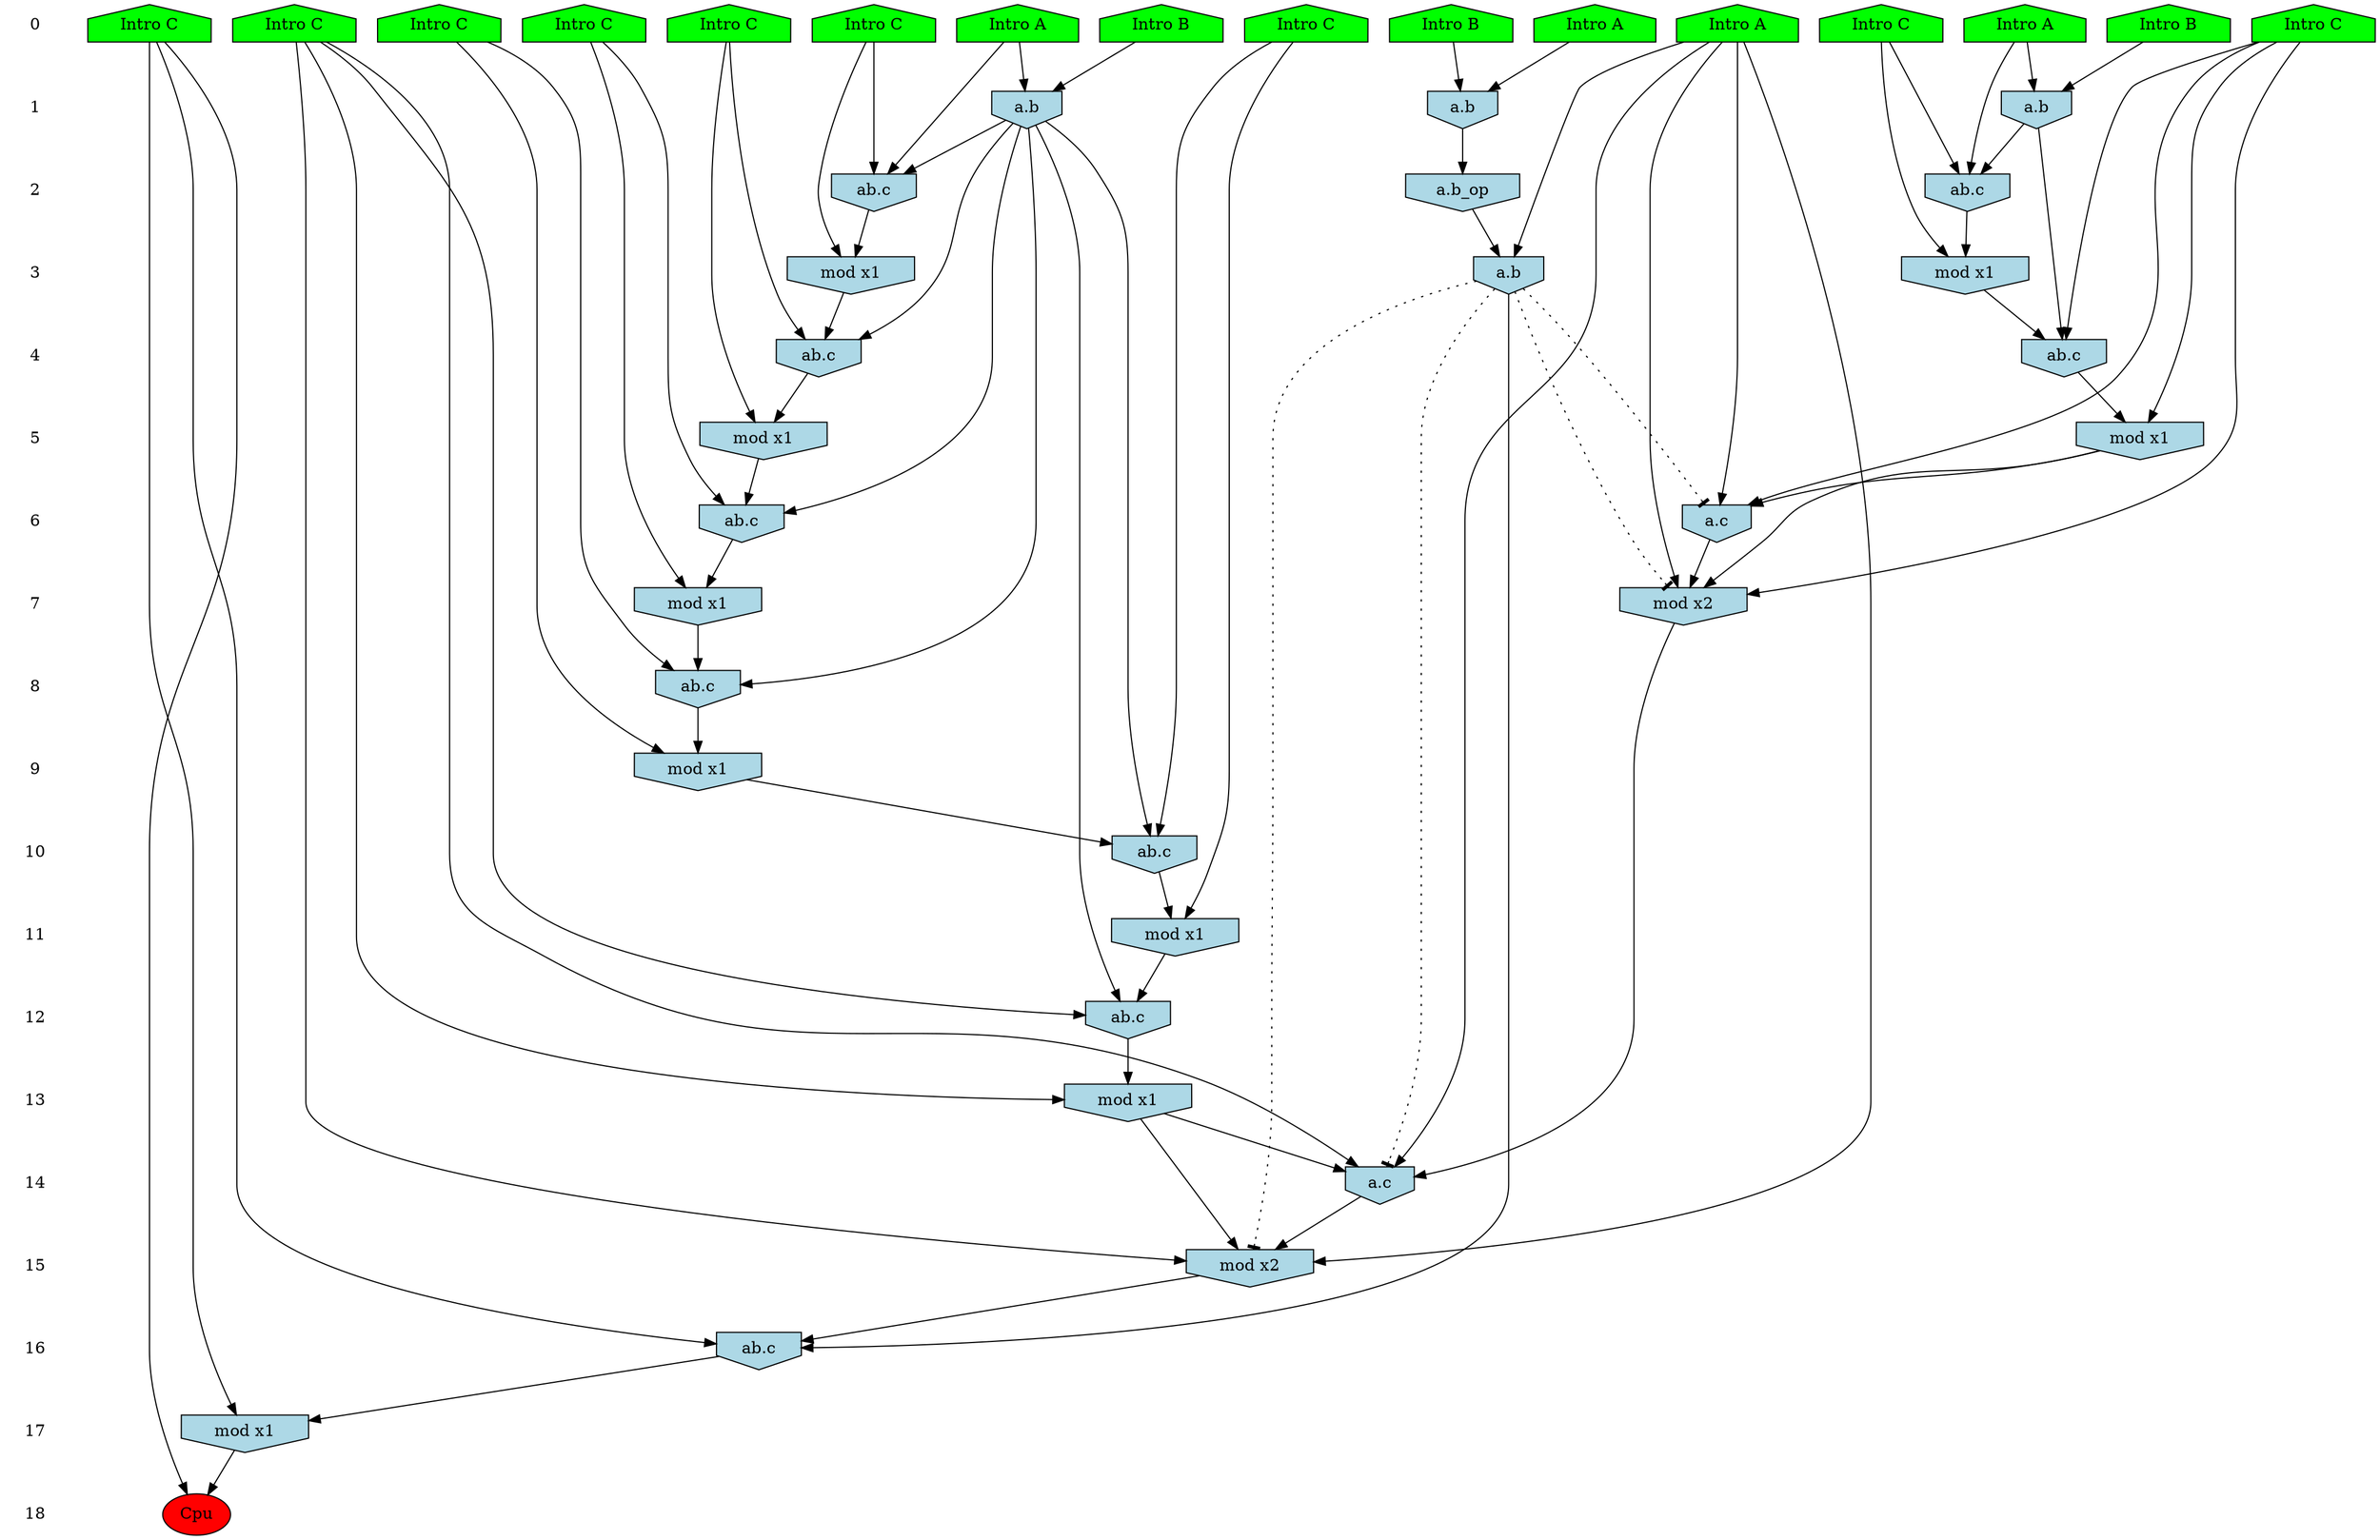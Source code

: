 /* Compression of 1 causal flows obtained in average at 2.073063E+01 t.u */
/* Compressed causal flows were: [3874] */
digraph G{
 ranksep=.5 ; 
{ rank = same ; "0" [shape=plaintext] ; node_1 [label ="Intro A", shape=house, style=filled, fillcolor=green] ;
node_2 [label ="Intro B", shape=house, style=filled, fillcolor=green] ;
node_3 [label ="Intro B", shape=house, style=filled, fillcolor=green] ;
node_4 [label ="Intro A", shape=house, style=filled, fillcolor=green] ;
node_5 [label ="Intro A", shape=house, style=filled, fillcolor=green] ;
node_6 [label ="Intro B", shape=house, style=filled, fillcolor=green] ;
node_7 [label ="Intro A", shape=house, style=filled, fillcolor=green] ;
node_8 [label ="Intro C", shape=house, style=filled, fillcolor=green] ;
node_9 [label ="Intro C", shape=house, style=filled, fillcolor=green] ;
node_10 [label ="Intro C", shape=house, style=filled, fillcolor=green] ;
node_11 [label ="Intro C", shape=house, style=filled, fillcolor=green] ;
node_12 [label ="Intro C", shape=house, style=filled, fillcolor=green] ;
node_13 [label ="Intro C", shape=house, style=filled, fillcolor=green] ;
node_14 [label ="Intro C", shape=house, style=filled, fillcolor=green] ;
node_15 [label ="Intro C", shape=house, style=filled, fillcolor=green] ;
node_16 [label ="Intro C", shape=house, style=filled, fillcolor=green] ;
}
{ rank = same ; "1" [shape=plaintext] ; node_17 [label="a.b", shape=invhouse, style=filled, fillcolor = lightblue] ;
node_22 [label="a.b", shape=invhouse, style=filled, fillcolor = lightblue] ;
node_36 [label="a.b", shape=invhouse, style=filled, fillcolor = lightblue] ;
}
{ rank = same ; "2" [shape=plaintext] ; node_18 [label="ab.c", shape=invhouse, style=filled, fillcolor = lightblue] ;
node_24 [label="ab.c", shape=invhouse, style=filled, fillcolor = lightblue] ;
node_40 [label="a.b_op", shape=invhouse, style=filled, fillcolor = lightblue] ;
}
{ rank = same ; "3" [shape=plaintext] ; node_19 [label="mod x1", shape=invhouse, style=filled, fillcolor = lightblue] ;
node_25 [label="mod x1", shape=invhouse, style=filled, fillcolor = lightblue] ;
node_41 [label="a.b", shape=invhouse, style=filled, fillcolor = lightblue] ;
}
{ rank = same ; "4" [shape=plaintext] ; node_20 [label="ab.c", shape=invhouse, style=filled, fillcolor = lightblue] ;
node_26 [label="ab.c", shape=invhouse, style=filled, fillcolor = lightblue] ;
}
{ rank = same ; "5" [shape=plaintext] ; node_21 [label="mod x1", shape=invhouse, style=filled, fillcolor = lightblue] ;
node_27 [label="mod x1", shape=invhouse, style=filled, fillcolor = lightblue] ;
}
{ rank = same ; "6" [shape=plaintext] ; node_23 [label="a.c", shape=invhouse, style=filled, fillcolor = lightblue] ;
node_28 [label="ab.c", shape=invhouse, style=filled, fillcolor = lightblue] ;
}
{ rank = same ; "7" [shape=plaintext] ; node_29 [label="mod x1", shape=invhouse, style=filled, fillcolor = lightblue] ;
node_35 [label="mod x2", shape=invhouse, style=filled, fillcolor = lightblue] ;
}
{ rank = same ; "8" [shape=plaintext] ; node_30 [label="ab.c", shape=invhouse, style=filled, fillcolor = lightblue] ;
}
{ rank = same ; "9" [shape=plaintext] ; node_31 [label="mod x1", shape=invhouse, style=filled, fillcolor = lightblue] ;
}
{ rank = same ; "10" [shape=plaintext] ; node_32 [label="ab.c", shape=invhouse, style=filled, fillcolor = lightblue] ;
}
{ rank = same ; "11" [shape=plaintext] ; node_33 [label="mod x1", shape=invhouse, style=filled, fillcolor = lightblue] ;
}
{ rank = same ; "12" [shape=plaintext] ; node_34 [label="ab.c", shape=invhouse, style=filled, fillcolor = lightblue] ;
}
{ rank = same ; "13" [shape=plaintext] ; node_37 [label="mod x1", shape=invhouse, style=filled, fillcolor = lightblue] ;
}
{ rank = same ; "14" [shape=plaintext] ; node_38 [label="a.c", shape=invhouse, style=filled, fillcolor = lightblue] ;
}
{ rank = same ; "15" [shape=plaintext] ; node_39 [label="mod x2", shape=invhouse, style=filled, fillcolor = lightblue] ;
}
{ rank = same ; "16" [shape=plaintext] ; node_42 [label="ab.c", shape=invhouse, style=filled, fillcolor = lightblue] ;
}
{ rank = same ; "17" [shape=plaintext] ; node_43 [label="mod x1", shape=invhouse, style=filled, fillcolor = lightblue] ;
}
{ rank = same ; "18" [shape=plaintext] ; node_44 [label ="Cpu", style=filled, fillcolor=red] ;
}
"0" -> "1" [style="invis"]; 
"1" -> "2" [style="invis"]; 
"2" -> "3" [style="invis"]; 
"3" -> "4" [style="invis"]; 
"4" -> "5" [style="invis"]; 
"5" -> "6" [style="invis"]; 
"6" -> "7" [style="invis"]; 
"7" -> "8" [style="invis"]; 
"8" -> "9" [style="invis"]; 
"9" -> "10" [style="invis"]; 
"10" -> "11" [style="invis"]; 
"11" -> "12" [style="invis"]; 
"12" -> "13" [style="invis"]; 
"13" -> "14" [style="invis"]; 
"14" -> "15" [style="invis"]; 
"15" -> "16" [style="invis"]; 
"16" -> "17" [style="invis"]; 
"17" -> "18" [style="invis"]; 
node_5 -> node_17
node_6 -> node_17
node_5 -> node_18
node_12 -> node_18
node_17 -> node_18
node_12 -> node_19
node_18 -> node_19
node_10 -> node_20
node_17 -> node_20
node_19 -> node_20
node_10 -> node_21
node_20 -> node_21
node_1 -> node_22
node_2 -> node_22
node_7 -> node_23
node_10 -> node_23
node_21 -> node_23
node_1 -> node_24
node_14 -> node_24
node_22 -> node_24
node_14 -> node_25
node_24 -> node_25
node_8 -> node_26
node_22 -> node_26
node_25 -> node_26
node_8 -> node_27
node_26 -> node_27
node_16 -> node_28
node_22 -> node_28
node_27 -> node_28
node_16 -> node_29
node_28 -> node_29
node_13 -> node_30
node_22 -> node_30
node_29 -> node_30
node_13 -> node_31
node_30 -> node_31
node_9 -> node_32
node_22 -> node_32
node_31 -> node_32
node_9 -> node_33
node_32 -> node_33
node_11 -> node_34
node_22 -> node_34
node_33 -> node_34
node_7 -> node_35
node_10 -> node_35
node_21 -> node_35
node_23 -> node_35
node_3 -> node_36
node_4 -> node_36
node_11 -> node_37
node_34 -> node_37
node_7 -> node_38
node_11 -> node_38
node_35 -> node_38
node_37 -> node_38
node_7 -> node_39
node_11 -> node_39
node_37 -> node_39
node_38 -> node_39
node_36 -> node_40
node_7 -> node_41
node_40 -> node_41
node_15 -> node_42
node_39 -> node_42
node_41 -> node_42
node_15 -> node_43
node_42 -> node_43
node_15 -> node_44
node_43 -> node_44
node_41 -> node_39 [style=dotted, arrowhead = tee] 
node_41 -> node_38 [style=dotted, arrowhead = tee] 
node_41 -> node_35 [style=dotted, arrowhead = tee] 
node_41 -> node_23 [style=dotted, arrowhead = tee] 
}
/*
 Dot generation time: 0.000215
*/